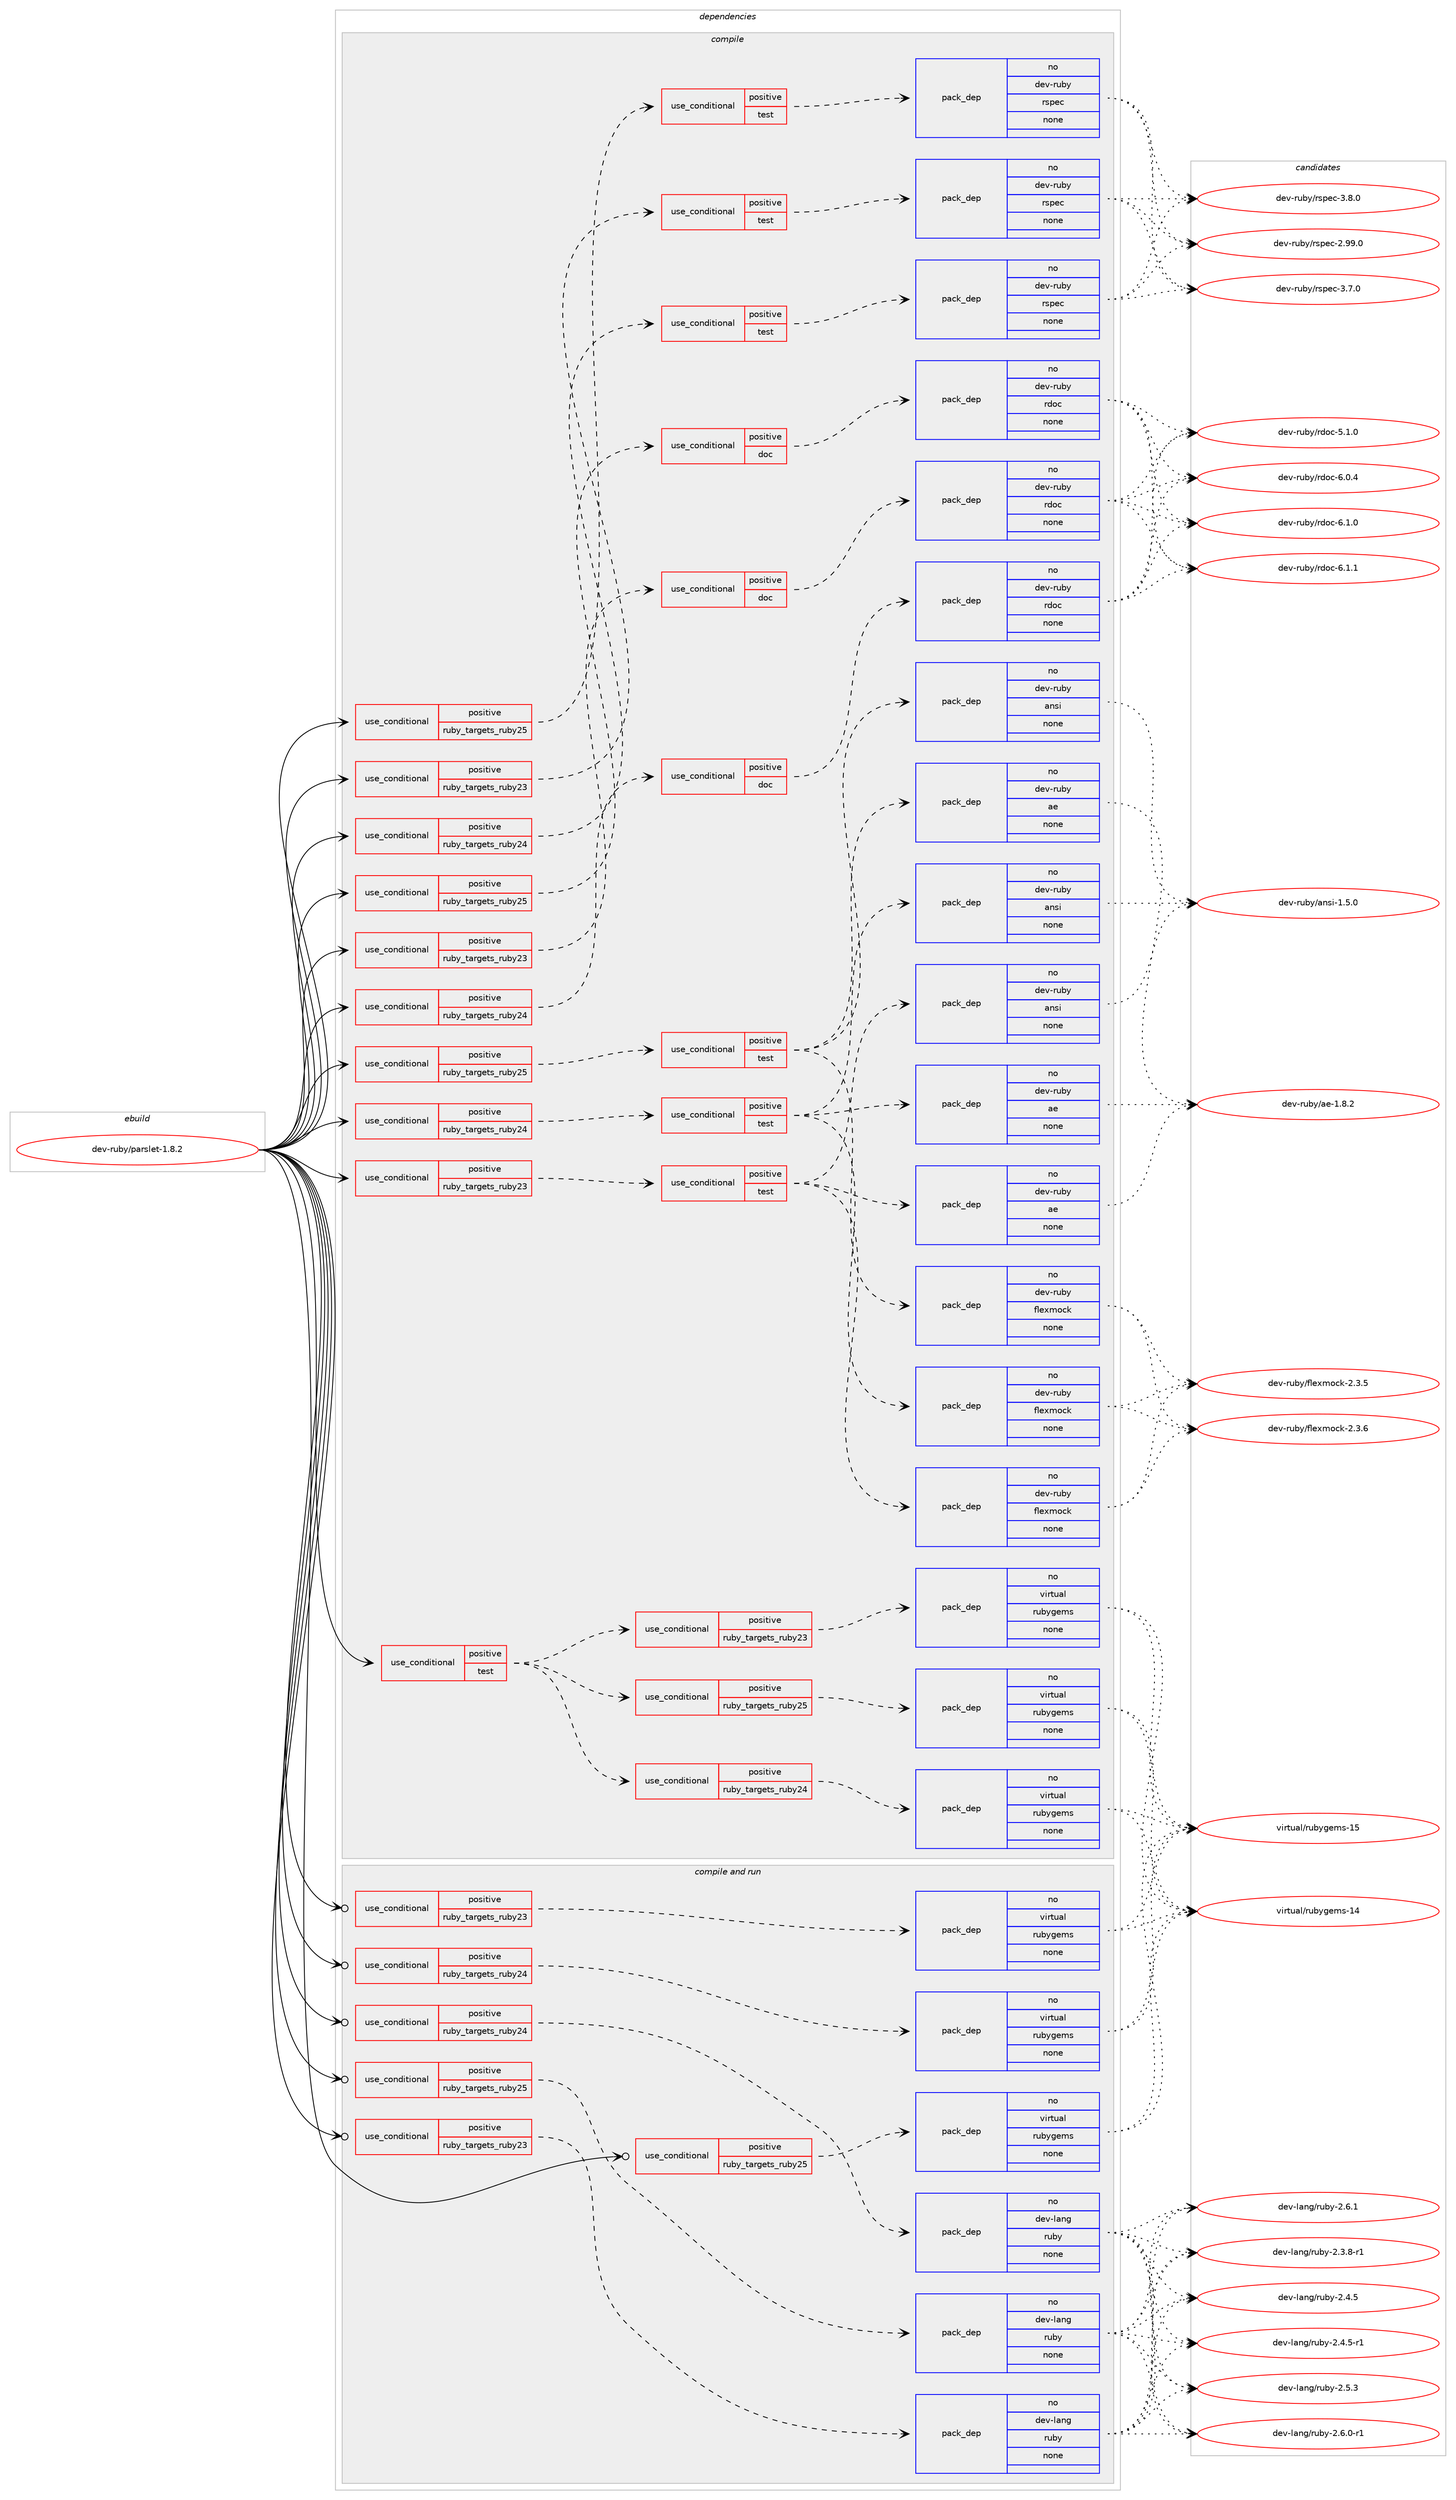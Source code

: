 digraph prolog {

# *************
# Graph options
# *************

newrank=true;
concentrate=true;
compound=true;
graph [rankdir=LR,fontname=Helvetica,fontsize=10,ranksep=1.5];#, ranksep=2.5, nodesep=0.2];
edge  [arrowhead=vee];
node  [fontname=Helvetica,fontsize=10];

# **********
# The ebuild
# **********

subgraph cluster_leftcol {
color=gray;
rank=same;
label=<<i>ebuild</i>>;
id [label="dev-ruby/parslet-1.8.2", color=red, width=4, href="../dev-ruby/parslet-1.8.2.svg"];
}

# ****************
# The dependencies
# ****************

subgraph cluster_midcol {
color=gray;
label=<<i>dependencies</i>>;
subgraph cluster_compile {
fillcolor="#eeeeee";
style=filled;
label=<<i>compile</i>>;
subgraph cond408789 {
dependency1510377 [label=<<TABLE BORDER="0" CELLBORDER="1" CELLSPACING="0" CELLPADDING="4"><TR><TD ROWSPAN="3" CELLPADDING="10">use_conditional</TD></TR><TR><TD>positive</TD></TR><TR><TD>ruby_targets_ruby23</TD></TR></TABLE>>, shape=none, color=red];
subgraph cond408790 {
dependency1510378 [label=<<TABLE BORDER="0" CELLBORDER="1" CELLSPACING="0" CELLPADDING="4"><TR><TD ROWSPAN="3" CELLPADDING="10">use_conditional</TD></TR><TR><TD>positive</TD></TR><TR><TD>doc</TD></TR></TABLE>>, shape=none, color=red];
subgraph pack1078082 {
dependency1510379 [label=<<TABLE BORDER="0" CELLBORDER="1" CELLSPACING="0" CELLPADDING="4" WIDTH="220"><TR><TD ROWSPAN="6" CELLPADDING="30">pack_dep</TD></TR><TR><TD WIDTH="110">no</TD></TR><TR><TD>dev-ruby</TD></TR><TR><TD>rdoc</TD></TR><TR><TD>none</TD></TR><TR><TD></TD></TR></TABLE>>, shape=none, color=blue];
}
dependency1510378:e -> dependency1510379:w [weight=20,style="dashed",arrowhead="vee"];
}
dependency1510377:e -> dependency1510378:w [weight=20,style="dashed",arrowhead="vee"];
}
id:e -> dependency1510377:w [weight=20,style="solid",arrowhead="vee"];
subgraph cond408791 {
dependency1510380 [label=<<TABLE BORDER="0" CELLBORDER="1" CELLSPACING="0" CELLPADDING="4"><TR><TD ROWSPAN="3" CELLPADDING="10">use_conditional</TD></TR><TR><TD>positive</TD></TR><TR><TD>ruby_targets_ruby23</TD></TR></TABLE>>, shape=none, color=red];
subgraph cond408792 {
dependency1510381 [label=<<TABLE BORDER="0" CELLBORDER="1" CELLSPACING="0" CELLPADDING="4"><TR><TD ROWSPAN="3" CELLPADDING="10">use_conditional</TD></TR><TR><TD>positive</TD></TR><TR><TD>test</TD></TR></TABLE>>, shape=none, color=red];
subgraph pack1078083 {
dependency1510382 [label=<<TABLE BORDER="0" CELLBORDER="1" CELLSPACING="0" CELLPADDING="4" WIDTH="220"><TR><TD ROWSPAN="6" CELLPADDING="30">pack_dep</TD></TR><TR><TD WIDTH="110">no</TD></TR><TR><TD>dev-ruby</TD></TR><TR><TD>ae</TD></TR><TR><TD>none</TD></TR><TR><TD></TD></TR></TABLE>>, shape=none, color=blue];
}
dependency1510381:e -> dependency1510382:w [weight=20,style="dashed",arrowhead="vee"];
subgraph pack1078084 {
dependency1510383 [label=<<TABLE BORDER="0" CELLBORDER="1" CELLSPACING="0" CELLPADDING="4" WIDTH="220"><TR><TD ROWSPAN="6" CELLPADDING="30">pack_dep</TD></TR><TR><TD WIDTH="110">no</TD></TR><TR><TD>dev-ruby</TD></TR><TR><TD>ansi</TD></TR><TR><TD>none</TD></TR><TR><TD></TD></TR></TABLE>>, shape=none, color=blue];
}
dependency1510381:e -> dependency1510383:w [weight=20,style="dashed",arrowhead="vee"];
subgraph pack1078085 {
dependency1510384 [label=<<TABLE BORDER="0" CELLBORDER="1" CELLSPACING="0" CELLPADDING="4" WIDTH="220"><TR><TD ROWSPAN="6" CELLPADDING="30">pack_dep</TD></TR><TR><TD WIDTH="110">no</TD></TR><TR><TD>dev-ruby</TD></TR><TR><TD>flexmock</TD></TR><TR><TD>none</TD></TR><TR><TD></TD></TR></TABLE>>, shape=none, color=blue];
}
dependency1510381:e -> dependency1510384:w [weight=20,style="dashed",arrowhead="vee"];
}
dependency1510380:e -> dependency1510381:w [weight=20,style="dashed",arrowhead="vee"];
}
id:e -> dependency1510380:w [weight=20,style="solid",arrowhead="vee"];
subgraph cond408793 {
dependency1510385 [label=<<TABLE BORDER="0" CELLBORDER="1" CELLSPACING="0" CELLPADDING="4"><TR><TD ROWSPAN="3" CELLPADDING="10">use_conditional</TD></TR><TR><TD>positive</TD></TR><TR><TD>ruby_targets_ruby23</TD></TR></TABLE>>, shape=none, color=red];
subgraph cond408794 {
dependency1510386 [label=<<TABLE BORDER="0" CELLBORDER="1" CELLSPACING="0" CELLPADDING="4"><TR><TD ROWSPAN="3" CELLPADDING="10">use_conditional</TD></TR><TR><TD>positive</TD></TR><TR><TD>test</TD></TR></TABLE>>, shape=none, color=red];
subgraph pack1078086 {
dependency1510387 [label=<<TABLE BORDER="0" CELLBORDER="1" CELLSPACING="0" CELLPADDING="4" WIDTH="220"><TR><TD ROWSPAN="6" CELLPADDING="30">pack_dep</TD></TR><TR><TD WIDTH="110">no</TD></TR><TR><TD>dev-ruby</TD></TR><TR><TD>rspec</TD></TR><TR><TD>none</TD></TR><TR><TD></TD></TR></TABLE>>, shape=none, color=blue];
}
dependency1510386:e -> dependency1510387:w [weight=20,style="dashed",arrowhead="vee"];
}
dependency1510385:e -> dependency1510386:w [weight=20,style="dashed",arrowhead="vee"];
}
id:e -> dependency1510385:w [weight=20,style="solid",arrowhead="vee"];
subgraph cond408795 {
dependency1510388 [label=<<TABLE BORDER="0" CELLBORDER="1" CELLSPACING="0" CELLPADDING="4"><TR><TD ROWSPAN="3" CELLPADDING="10">use_conditional</TD></TR><TR><TD>positive</TD></TR><TR><TD>ruby_targets_ruby24</TD></TR></TABLE>>, shape=none, color=red];
subgraph cond408796 {
dependency1510389 [label=<<TABLE BORDER="0" CELLBORDER="1" CELLSPACING="0" CELLPADDING="4"><TR><TD ROWSPAN="3" CELLPADDING="10">use_conditional</TD></TR><TR><TD>positive</TD></TR><TR><TD>doc</TD></TR></TABLE>>, shape=none, color=red];
subgraph pack1078087 {
dependency1510390 [label=<<TABLE BORDER="0" CELLBORDER="1" CELLSPACING="0" CELLPADDING="4" WIDTH="220"><TR><TD ROWSPAN="6" CELLPADDING="30">pack_dep</TD></TR><TR><TD WIDTH="110">no</TD></TR><TR><TD>dev-ruby</TD></TR><TR><TD>rdoc</TD></TR><TR><TD>none</TD></TR><TR><TD></TD></TR></TABLE>>, shape=none, color=blue];
}
dependency1510389:e -> dependency1510390:w [weight=20,style="dashed",arrowhead="vee"];
}
dependency1510388:e -> dependency1510389:w [weight=20,style="dashed",arrowhead="vee"];
}
id:e -> dependency1510388:w [weight=20,style="solid",arrowhead="vee"];
subgraph cond408797 {
dependency1510391 [label=<<TABLE BORDER="0" CELLBORDER="1" CELLSPACING="0" CELLPADDING="4"><TR><TD ROWSPAN="3" CELLPADDING="10">use_conditional</TD></TR><TR><TD>positive</TD></TR><TR><TD>ruby_targets_ruby24</TD></TR></TABLE>>, shape=none, color=red];
subgraph cond408798 {
dependency1510392 [label=<<TABLE BORDER="0" CELLBORDER="1" CELLSPACING="0" CELLPADDING="4"><TR><TD ROWSPAN="3" CELLPADDING="10">use_conditional</TD></TR><TR><TD>positive</TD></TR><TR><TD>test</TD></TR></TABLE>>, shape=none, color=red];
subgraph pack1078088 {
dependency1510393 [label=<<TABLE BORDER="0" CELLBORDER="1" CELLSPACING="0" CELLPADDING="4" WIDTH="220"><TR><TD ROWSPAN="6" CELLPADDING="30">pack_dep</TD></TR><TR><TD WIDTH="110">no</TD></TR><TR><TD>dev-ruby</TD></TR><TR><TD>ae</TD></TR><TR><TD>none</TD></TR><TR><TD></TD></TR></TABLE>>, shape=none, color=blue];
}
dependency1510392:e -> dependency1510393:w [weight=20,style="dashed",arrowhead="vee"];
subgraph pack1078089 {
dependency1510394 [label=<<TABLE BORDER="0" CELLBORDER="1" CELLSPACING="0" CELLPADDING="4" WIDTH="220"><TR><TD ROWSPAN="6" CELLPADDING="30">pack_dep</TD></TR><TR><TD WIDTH="110">no</TD></TR><TR><TD>dev-ruby</TD></TR><TR><TD>ansi</TD></TR><TR><TD>none</TD></TR><TR><TD></TD></TR></TABLE>>, shape=none, color=blue];
}
dependency1510392:e -> dependency1510394:w [weight=20,style="dashed",arrowhead="vee"];
subgraph pack1078090 {
dependency1510395 [label=<<TABLE BORDER="0" CELLBORDER="1" CELLSPACING="0" CELLPADDING="4" WIDTH="220"><TR><TD ROWSPAN="6" CELLPADDING="30">pack_dep</TD></TR><TR><TD WIDTH="110">no</TD></TR><TR><TD>dev-ruby</TD></TR><TR><TD>flexmock</TD></TR><TR><TD>none</TD></TR><TR><TD></TD></TR></TABLE>>, shape=none, color=blue];
}
dependency1510392:e -> dependency1510395:w [weight=20,style="dashed",arrowhead="vee"];
}
dependency1510391:e -> dependency1510392:w [weight=20,style="dashed",arrowhead="vee"];
}
id:e -> dependency1510391:w [weight=20,style="solid",arrowhead="vee"];
subgraph cond408799 {
dependency1510396 [label=<<TABLE BORDER="0" CELLBORDER="1" CELLSPACING="0" CELLPADDING="4"><TR><TD ROWSPAN="3" CELLPADDING="10">use_conditional</TD></TR><TR><TD>positive</TD></TR><TR><TD>ruby_targets_ruby24</TD></TR></TABLE>>, shape=none, color=red];
subgraph cond408800 {
dependency1510397 [label=<<TABLE BORDER="0" CELLBORDER="1" CELLSPACING="0" CELLPADDING="4"><TR><TD ROWSPAN="3" CELLPADDING="10">use_conditional</TD></TR><TR><TD>positive</TD></TR><TR><TD>test</TD></TR></TABLE>>, shape=none, color=red];
subgraph pack1078091 {
dependency1510398 [label=<<TABLE BORDER="0" CELLBORDER="1" CELLSPACING="0" CELLPADDING="4" WIDTH="220"><TR><TD ROWSPAN="6" CELLPADDING="30">pack_dep</TD></TR><TR><TD WIDTH="110">no</TD></TR><TR><TD>dev-ruby</TD></TR><TR><TD>rspec</TD></TR><TR><TD>none</TD></TR><TR><TD></TD></TR></TABLE>>, shape=none, color=blue];
}
dependency1510397:e -> dependency1510398:w [weight=20,style="dashed",arrowhead="vee"];
}
dependency1510396:e -> dependency1510397:w [weight=20,style="dashed",arrowhead="vee"];
}
id:e -> dependency1510396:w [weight=20,style="solid",arrowhead="vee"];
subgraph cond408801 {
dependency1510399 [label=<<TABLE BORDER="0" CELLBORDER="1" CELLSPACING="0" CELLPADDING="4"><TR><TD ROWSPAN="3" CELLPADDING="10">use_conditional</TD></TR><TR><TD>positive</TD></TR><TR><TD>ruby_targets_ruby25</TD></TR></TABLE>>, shape=none, color=red];
subgraph cond408802 {
dependency1510400 [label=<<TABLE BORDER="0" CELLBORDER="1" CELLSPACING="0" CELLPADDING="4"><TR><TD ROWSPAN="3" CELLPADDING="10">use_conditional</TD></TR><TR><TD>positive</TD></TR><TR><TD>doc</TD></TR></TABLE>>, shape=none, color=red];
subgraph pack1078092 {
dependency1510401 [label=<<TABLE BORDER="0" CELLBORDER="1" CELLSPACING="0" CELLPADDING="4" WIDTH="220"><TR><TD ROWSPAN="6" CELLPADDING="30">pack_dep</TD></TR><TR><TD WIDTH="110">no</TD></TR><TR><TD>dev-ruby</TD></TR><TR><TD>rdoc</TD></TR><TR><TD>none</TD></TR><TR><TD></TD></TR></TABLE>>, shape=none, color=blue];
}
dependency1510400:e -> dependency1510401:w [weight=20,style="dashed",arrowhead="vee"];
}
dependency1510399:e -> dependency1510400:w [weight=20,style="dashed",arrowhead="vee"];
}
id:e -> dependency1510399:w [weight=20,style="solid",arrowhead="vee"];
subgraph cond408803 {
dependency1510402 [label=<<TABLE BORDER="0" CELLBORDER="1" CELLSPACING="0" CELLPADDING="4"><TR><TD ROWSPAN="3" CELLPADDING="10">use_conditional</TD></TR><TR><TD>positive</TD></TR><TR><TD>ruby_targets_ruby25</TD></TR></TABLE>>, shape=none, color=red];
subgraph cond408804 {
dependency1510403 [label=<<TABLE BORDER="0" CELLBORDER="1" CELLSPACING="0" CELLPADDING="4"><TR><TD ROWSPAN="3" CELLPADDING="10">use_conditional</TD></TR><TR><TD>positive</TD></TR><TR><TD>test</TD></TR></TABLE>>, shape=none, color=red];
subgraph pack1078093 {
dependency1510404 [label=<<TABLE BORDER="0" CELLBORDER="1" CELLSPACING="0" CELLPADDING="4" WIDTH="220"><TR><TD ROWSPAN="6" CELLPADDING="30">pack_dep</TD></TR><TR><TD WIDTH="110">no</TD></TR><TR><TD>dev-ruby</TD></TR><TR><TD>ae</TD></TR><TR><TD>none</TD></TR><TR><TD></TD></TR></TABLE>>, shape=none, color=blue];
}
dependency1510403:e -> dependency1510404:w [weight=20,style="dashed",arrowhead="vee"];
subgraph pack1078094 {
dependency1510405 [label=<<TABLE BORDER="0" CELLBORDER="1" CELLSPACING="0" CELLPADDING="4" WIDTH="220"><TR><TD ROWSPAN="6" CELLPADDING="30">pack_dep</TD></TR><TR><TD WIDTH="110">no</TD></TR><TR><TD>dev-ruby</TD></TR><TR><TD>ansi</TD></TR><TR><TD>none</TD></TR><TR><TD></TD></TR></TABLE>>, shape=none, color=blue];
}
dependency1510403:e -> dependency1510405:w [weight=20,style="dashed",arrowhead="vee"];
subgraph pack1078095 {
dependency1510406 [label=<<TABLE BORDER="0" CELLBORDER="1" CELLSPACING="0" CELLPADDING="4" WIDTH="220"><TR><TD ROWSPAN="6" CELLPADDING="30">pack_dep</TD></TR><TR><TD WIDTH="110">no</TD></TR><TR><TD>dev-ruby</TD></TR><TR><TD>flexmock</TD></TR><TR><TD>none</TD></TR><TR><TD></TD></TR></TABLE>>, shape=none, color=blue];
}
dependency1510403:e -> dependency1510406:w [weight=20,style="dashed",arrowhead="vee"];
}
dependency1510402:e -> dependency1510403:w [weight=20,style="dashed",arrowhead="vee"];
}
id:e -> dependency1510402:w [weight=20,style="solid",arrowhead="vee"];
subgraph cond408805 {
dependency1510407 [label=<<TABLE BORDER="0" CELLBORDER="1" CELLSPACING="0" CELLPADDING="4"><TR><TD ROWSPAN="3" CELLPADDING="10">use_conditional</TD></TR><TR><TD>positive</TD></TR><TR><TD>ruby_targets_ruby25</TD></TR></TABLE>>, shape=none, color=red];
subgraph cond408806 {
dependency1510408 [label=<<TABLE BORDER="0" CELLBORDER="1" CELLSPACING="0" CELLPADDING="4"><TR><TD ROWSPAN="3" CELLPADDING="10">use_conditional</TD></TR><TR><TD>positive</TD></TR><TR><TD>test</TD></TR></TABLE>>, shape=none, color=red];
subgraph pack1078096 {
dependency1510409 [label=<<TABLE BORDER="0" CELLBORDER="1" CELLSPACING="0" CELLPADDING="4" WIDTH="220"><TR><TD ROWSPAN="6" CELLPADDING="30">pack_dep</TD></TR><TR><TD WIDTH="110">no</TD></TR><TR><TD>dev-ruby</TD></TR><TR><TD>rspec</TD></TR><TR><TD>none</TD></TR><TR><TD></TD></TR></TABLE>>, shape=none, color=blue];
}
dependency1510408:e -> dependency1510409:w [weight=20,style="dashed",arrowhead="vee"];
}
dependency1510407:e -> dependency1510408:w [weight=20,style="dashed",arrowhead="vee"];
}
id:e -> dependency1510407:w [weight=20,style="solid",arrowhead="vee"];
subgraph cond408807 {
dependency1510410 [label=<<TABLE BORDER="0" CELLBORDER="1" CELLSPACING="0" CELLPADDING="4"><TR><TD ROWSPAN="3" CELLPADDING="10">use_conditional</TD></TR><TR><TD>positive</TD></TR><TR><TD>test</TD></TR></TABLE>>, shape=none, color=red];
subgraph cond408808 {
dependency1510411 [label=<<TABLE BORDER="0" CELLBORDER="1" CELLSPACING="0" CELLPADDING="4"><TR><TD ROWSPAN="3" CELLPADDING="10">use_conditional</TD></TR><TR><TD>positive</TD></TR><TR><TD>ruby_targets_ruby23</TD></TR></TABLE>>, shape=none, color=red];
subgraph pack1078097 {
dependency1510412 [label=<<TABLE BORDER="0" CELLBORDER="1" CELLSPACING="0" CELLPADDING="4" WIDTH="220"><TR><TD ROWSPAN="6" CELLPADDING="30">pack_dep</TD></TR><TR><TD WIDTH="110">no</TD></TR><TR><TD>virtual</TD></TR><TR><TD>rubygems</TD></TR><TR><TD>none</TD></TR><TR><TD></TD></TR></TABLE>>, shape=none, color=blue];
}
dependency1510411:e -> dependency1510412:w [weight=20,style="dashed",arrowhead="vee"];
}
dependency1510410:e -> dependency1510411:w [weight=20,style="dashed",arrowhead="vee"];
subgraph cond408809 {
dependency1510413 [label=<<TABLE BORDER="0" CELLBORDER="1" CELLSPACING="0" CELLPADDING="4"><TR><TD ROWSPAN="3" CELLPADDING="10">use_conditional</TD></TR><TR><TD>positive</TD></TR><TR><TD>ruby_targets_ruby24</TD></TR></TABLE>>, shape=none, color=red];
subgraph pack1078098 {
dependency1510414 [label=<<TABLE BORDER="0" CELLBORDER="1" CELLSPACING="0" CELLPADDING="4" WIDTH="220"><TR><TD ROWSPAN="6" CELLPADDING="30">pack_dep</TD></TR><TR><TD WIDTH="110">no</TD></TR><TR><TD>virtual</TD></TR><TR><TD>rubygems</TD></TR><TR><TD>none</TD></TR><TR><TD></TD></TR></TABLE>>, shape=none, color=blue];
}
dependency1510413:e -> dependency1510414:w [weight=20,style="dashed",arrowhead="vee"];
}
dependency1510410:e -> dependency1510413:w [weight=20,style="dashed",arrowhead="vee"];
subgraph cond408810 {
dependency1510415 [label=<<TABLE BORDER="0" CELLBORDER="1" CELLSPACING="0" CELLPADDING="4"><TR><TD ROWSPAN="3" CELLPADDING="10">use_conditional</TD></TR><TR><TD>positive</TD></TR><TR><TD>ruby_targets_ruby25</TD></TR></TABLE>>, shape=none, color=red];
subgraph pack1078099 {
dependency1510416 [label=<<TABLE BORDER="0" CELLBORDER="1" CELLSPACING="0" CELLPADDING="4" WIDTH="220"><TR><TD ROWSPAN="6" CELLPADDING="30">pack_dep</TD></TR><TR><TD WIDTH="110">no</TD></TR><TR><TD>virtual</TD></TR><TR><TD>rubygems</TD></TR><TR><TD>none</TD></TR><TR><TD></TD></TR></TABLE>>, shape=none, color=blue];
}
dependency1510415:e -> dependency1510416:w [weight=20,style="dashed",arrowhead="vee"];
}
dependency1510410:e -> dependency1510415:w [weight=20,style="dashed",arrowhead="vee"];
}
id:e -> dependency1510410:w [weight=20,style="solid",arrowhead="vee"];
}
subgraph cluster_compileandrun {
fillcolor="#eeeeee";
style=filled;
label=<<i>compile and run</i>>;
subgraph cond408811 {
dependency1510417 [label=<<TABLE BORDER="0" CELLBORDER="1" CELLSPACING="0" CELLPADDING="4"><TR><TD ROWSPAN="3" CELLPADDING="10">use_conditional</TD></TR><TR><TD>positive</TD></TR><TR><TD>ruby_targets_ruby23</TD></TR></TABLE>>, shape=none, color=red];
subgraph pack1078100 {
dependency1510418 [label=<<TABLE BORDER="0" CELLBORDER="1" CELLSPACING="0" CELLPADDING="4" WIDTH="220"><TR><TD ROWSPAN="6" CELLPADDING="30">pack_dep</TD></TR><TR><TD WIDTH="110">no</TD></TR><TR><TD>dev-lang</TD></TR><TR><TD>ruby</TD></TR><TR><TD>none</TD></TR><TR><TD></TD></TR></TABLE>>, shape=none, color=blue];
}
dependency1510417:e -> dependency1510418:w [weight=20,style="dashed",arrowhead="vee"];
}
id:e -> dependency1510417:w [weight=20,style="solid",arrowhead="odotvee"];
subgraph cond408812 {
dependency1510419 [label=<<TABLE BORDER="0" CELLBORDER="1" CELLSPACING="0" CELLPADDING="4"><TR><TD ROWSPAN="3" CELLPADDING="10">use_conditional</TD></TR><TR><TD>positive</TD></TR><TR><TD>ruby_targets_ruby23</TD></TR></TABLE>>, shape=none, color=red];
subgraph pack1078101 {
dependency1510420 [label=<<TABLE BORDER="0" CELLBORDER="1" CELLSPACING="0" CELLPADDING="4" WIDTH="220"><TR><TD ROWSPAN="6" CELLPADDING="30">pack_dep</TD></TR><TR><TD WIDTH="110">no</TD></TR><TR><TD>virtual</TD></TR><TR><TD>rubygems</TD></TR><TR><TD>none</TD></TR><TR><TD></TD></TR></TABLE>>, shape=none, color=blue];
}
dependency1510419:e -> dependency1510420:w [weight=20,style="dashed",arrowhead="vee"];
}
id:e -> dependency1510419:w [weight=20,style="solid",arrowhead="odotvee"];
subgraph cond408813 {
dependency1510421 [label=<<TABLE BORDER="0" CELLBORDER="1" CELLSPACING="0" CELLPADDING="4"><TR><TD ROWSPAN="3" CELLPADDING="10">use_conditional</TD></TR><TR><TD>positive</TD></TR><TR><TD>ruby_targets_ruby24</TD></TR></TABLE>>, shape=none, color=red];
subgraph pack1078102 {
dependency1510422 [label=<<TABLE BORDER="0" CELLBORDER="1" CELLSPACING="0" CELLPADDING="4" WIDTH="220"><TR><TD ROWSPAN="6" CELLPADDING="30">pack_dep</TD></TR><TR><TD WIDTH="110">no</TD></TR><TR><TD>dev-lang</TD></TR><TR><TD>ruby</TD></TR><TR><TD>none</TD></TR><TR><TD></TD></TR></TABLE>>, shape=none, color=blue];
}
dependency1510421:e -> dependency1510422:w [weight=20,style="dashed",arrowhead="vee"];
}
id:e -> dependency1510421:w [weight=20,style="solid",arrowhead="odotvee"];
subgraph cond408814 {
dependency1510423 [label=<<TABLE BORDER="0" CELLBORDER="1" CELLSPACING="0" CELLPADDING="4"><TR><TD ROWSPAN="3" CELLPADDING="10">use_conditional</TD></TR><TR><TD>positive</TD></TR><TR><TD>ruby_targets_ruby24</TD></TR></TABLE>>, shape=none, color=red];
subgraph pack1078103 {
dependency1510424 [label=<<TABLE BORDER="0" CELLBORDER="1" CELLSPACING="0" CELLPADDING="4" WIDTH="220"><TR><TD ROWSPAN="6" CELLPADDING="30">pack_dep</TD></TR><TR><TD WIDTH="110">no</TD></TR><TR><TD>virtual</TD></TR><TR><TD>rubygems</TD></TR><TR><TD>none</TD></TR><TR><TD></TD></TR></TABLE>>, shape=none, color=blue];
}
dependency1510423:e -> dependency1510424:w [weight=20,style="dashed",arrowhead="vee"];
}
id:e -> dependency1510423:w [weight=20,style="solid",arrowhead="odotvee"];
subgraph cond408815 {
dependency1510425 [label=<<TABLE BORDER="0" CELLBORDER="1" CELLSPACING="0" CELLPADDING="4"><TR><TD ROWSPAN="3" CELLPADDING="10">use_conditional</TD></TR><TR><TD>positive</TD></TR><TR><TD>ruby_targets_ruby25</TD></TR></TABLE>>, shape=none, color=red];
subgraph pack1078104 {
dependency1510426 [label=<<TABLE BORDER="0" CELLBORDER="1" CELLSPACING="0" CELLPADDING="4" WIDTH="220"><TR><TD ROWSPAN="6" CELLPADDING="30">pack_dep</TD></TR><TR><TD WIDTH="110">no</TD></TR><TR><TD>dev-lang</TD></TR><TR><TD>ruby</TD></TR><TR><TD>none</TD></TR><TR><TD></TD></TR></TABLE>>, shape=none, color=blue];
}
dependency1510425:e -> dependency1510426:w [weight=20,style="dashed",arrowhead="vee"];
}
id:e -> dependency1510425:w [weight=20,style="solid",arrowhead="odotvee"];
subgraph cond408816 {
dependency1510427 [label=<<TABLE BORDER="0" CELLBORDER="1" CELLSPACING="0" CELLPADDING="4"><TR><TD ROWSPAN="3" CELLPADDING="10">use_conditional</TD></TR><TR><TD>positive</TD></TR><TR><TD>ruby_targets_ruby25</TD></TR></TABLE>>, shape=none, color=red];
subgraph pack1078105 {
dependency1510428 [label=<<TABLE BORDER="0" CELLBORDER="1" CELLSPACING="0" CELLPADDING="4" WIDTH="220"><TR><TD ROWSPAN="6" CELLPADDING="30">pack_dep</TD></TR><TR><TD WIDTH="110">no</TD></TR><TR><TD>virtual</TD></TR><TR><TD>rubygems</TD></TR><TR><TD>none</TD></TR><TR><TD></TD></TR></TABLE>>, shape=none, color=blue];
}
dependency1510427:e -> dependency1510428:w [weight=20,style="dashed",arrowhead="vee"];
}
id:e -> dependency1510427:w [weight=20,style="solid",arrowhead="odotvee"];
}
subgraph cluster_run {
fillcolor="#eeeeee";
style=filled;
label=<<i>run</i>>;
}
}

# **************
# The candidates
# **************

subgraph cluster_choices {
rank=same;
color=gray;
label=<<i>candidates</i>>;

subgraph choice1078082 {
color=black;
nodesep=1;
choice10010111845114117981214711410011199455346494648 [label="dev-ruby/rdoc-5.1.0", color=red, width=4,href="../dev-ruby/rdoc-5.1.0.svg"];
choice10010111845114117981214711410011199455446484652 [label="dev-ruby/rdoc-6.0.4", color=red, width=4,href="../dev-ruby/rdoc-6.0.4.svg"];
choice10010111845114117981214711410011199455446494648 [label="dev-ruby/rdoc-6.1.0", color=red, width=4,href="../dev-ruby/rdoc-6.1.0.svg"];
choice10010111845114117981214711410011199455446494649 [label="dev-ruby/rdoc-6.1.1", color=red, width=4,href="../dev-ruby/rdoc-6.1.1.svg"];
dependency1510379:e -> choice10010111845114117981214711410011199455346494648:w [style=dotted,weight="100"];
dependency1510379:e -> choice10010111845114117981214711410011199455446484652:w [style=dotted,weight="100"];
dependency1510379:e -> choice10010111845114117981214711410011199455446494648:w [style=dotted,weight="100"];
dependency1510379:e -> choice10010111845114117981214711410011199455446494649:w [style=dotted,weight="100"];
}
subgraph choice1078083 {
color=black;
nodesep=1;
choice10010111845114117981214797101454946564650 [label="dev-ruby/ae-1.8.2", color=red, width=4,href="../dev-ruby/ae-1.8.2.svg"];
dependency1510382:e -> choice10010111845114117981214797101454946564650:w [style=dotted,weight="100"];
}
subgraph choice1078084 {
color=black;
nodesep=1;
choice10010111845114117981214797110115105454946534648 [label="dev-ruby/ansi-1.5.0", color=red, width=4,href="../dev-ruby/ansi-1.5.0.svg"];
dependency1510383:e -> choice10010111845114117981214797110115105454946534648:w [style=dotted,weight="100"];
}
subgraph choice1078085 {
color=black;
nodesep=1;
choice10010111845114117981214710210810112010911199107455046514653 [label="dev-ruby/flexmock-2.3.5", color=red, width=4,href="../dev-ruby/flexmock-2.3.5.svg"];
choice10010111845114117981214710210810112010911199107455046514654 [label="dev-ruby/flexmock-2.3.6", color=red, width=4,href="../dev-ruby/flexmock-2.3.6.svg"];
dependency1510384:e -> choice10010111845114117981214710210810112010911199107455046514653:w [style=dotted,weight="100"];
dependency1510384:e -> choice10010111845114117981214710210810112010911199107455046514654:w [style=dotted,weight="100"];
}
subgraph choice1078086 {
color=black;
nodesep=1;
choice1001011184511411798121471141151121019945504657574648 [label="dev-ruby/rspec-2.99.0", color=red, width=4,href="../dev-ruby/rspec-2.99.0.svg"];
choice10010111845114117981214711411511210199455146554648 [label="dev-ruby/rspec-3.7.0", color=red, width=4,href="../dev-ruby/rspec-3.7.0.svg"];
choice10010111845114117981214711411511210199455146564648 [label="dev-ruby/rspec-3.8.0", color=red, width=4,href="../dev-ruby/rspec-3.8.0.svg"];
dependency1510387:e -> choice1001011184511411798121471141151121019945504657574648:w [style=dotted,weight="100"];
dependency1510387:e -> choice10010111845114117981214711411511210199455146554648:w [style=dotted,weight="100"];
dependency1510387:e -> choice10010111845114117981214711411511210199455146564648:w [style=dotted,weight="100"];
}
subgraph choice1078087 {
color=black;
nodesep=1;
choice10010111845114117981214711410011199455346494648 [label="dev-ruby/rdoc-5.1.0", color=red, width=4,href="../dev-ruby/rdoc-5.1.0.svg"];
choice10010111845114117981214711410011199455446484652 [label="dev-ruby/rdoc-6.0.4", color=red, width=4,href="../dev-ruby/rdoc-6.0.4.svg"];
choice10010111845114117981214711410011199455446494648 [label="dev-ruby/rdoc-6.1.0", color=red, width=4,href="../dev-ruby/rdoc-6.1.0.svg"];
choice10010111845114117981214711410011199455446494649 [label="dev-ruby/rdoc-6.1.1", color=red, width=4,href="../dev-ruby/rdoc-6.1.1.svg"];
dependency1510390:e -> choice10010111845114117981214711410011199455346494648:w [style=dotted,weight="100"];
dependency1510390:e -> choice10010111845114117981214711410011199455446484652:w [style=dotted,weight="100"];
dependency1510390:e -> choice10010111845114117981214711410011199455446494648:w [style=dotted,weight="100"];
dependency1510390:e -> choice10010111845114117981214711410011199455446494649:w [style=dotted,weight="100"];
}
subgraph choice1078088 {
color=black;
nodesep=1;
choice10010111845114117981214797101454946564650 [label="dev-ruby/ae-1.8.2", color=red, width=4,href="../dev-ruby/ae-1.8.2.svg"];
dependency1510393:e -> choice10010111845114117981214797101454946564650:w [style=dotted,weight="100"];
}
subgraph choice1078089 {
color=black;
nodesep=1;
choice10010111845114117981214797110115105454946534648 [label="dev-ruby/ansi-1.5.0", color=red, width=4,href="../dev-ruby/ansi-1.5.0.svg"];
dependency1510394:e -> choice10010111845114117981214797110115105454946534648:w [style=dotted,weight="100"];
}
subgraph choice1078090 {
color=black;
nodesep=1;
choice10010111845114117981214710210810112010911199107455046514653 [label="dev-ruby/flexmock-2.3.5", color=red, width=4,href="../dev-ruby/flexmock-2.3.5.svg"];
choice10010111845114117981214710210810112010911199107455046514654 [label="dev-ruby/flexmock-2.3.6", color=red, width=4,href="../dev-ruby/flexmock-2.3.6.svg"];
dependency1510395:e -> choice10010111845114117981214710210810112010911199107455046514653:w [style=dotted,weight="100"];
dependency1510395:e -> choice10010111845114117981214710210810112010911199107455046514654:w [style=dotted,weight="100"];
}
subgraph choice1078091 {
color=black;
nodesep=1;
choice1001011184511411798121471141151121019945504657574648 [label="dev-ruby/rspec-2.99.0", color=red, width=4,href="../dev-ruby/rspec-2.99.0.svg"];
choice10010111845114117981214711411511210199455146554648 [label="dev-ruby/rspec-3.7.0", color=red, width=4,href="../dev-ruby/rspec-3.7.0.svg"];
choice10010111845114117981214711411511210199455146564648 [label="dev-ruby/rspec-3.8.0", color=red, width=4,href="../dev-ruby/rspec-3.8.0.svg"];
dependency1510398:e -> choice1001011184511411798121471141151121019945504657574648:w [style=dotted,weight="100"];
dependency1510398:e -> choice10010111845114117981214711411511210199455146554648:w [style=dotted,weight="100"];
dependency1510398:e -> choice10010111845114117981214711411511210199455146564648:w [style=dotted,weight="100"];
}
subgraph choice1078092 {
color=black;
nodesep=1;
choice10010111845114117981214711410011199455346494648 [label="dev-ruby/rdoc-5.1.0", color=red, width=4,href="../dev-ruby/rdoc-5.1.0.svg"];
choice10010111845114117981214711410011199455446484652 [label="dev-ruby/rdoc-6.0.4", color=red, width=4,href="../dev-ruby/rdoc-6.0.4.svg"];
choice10010111845114117981214711410011199455446494648 [label="dev-ruby/rdoc-6.1.0", color=red, width=4,href="../dev-ruby/rdoc-6.1.0.svg"];
choice10010111845114117981214711410011199455446494649 [label="dev-ruby/rdoc-6.1.1", color=red, width=4,href="../dev-ruby/rdoc-6.1.1.svg"];
dependency1510401:e -> choice10010111845114117981214711410011199455346494648:w [style=dotted,weight="100"];
dependency1510401:e -> choice10010111845114117981214711410011199455446484652:w [style=dotted,weight="100"];
dependency1510401:e -> choice10010111845114117981214711410011199455446494648:w [style=dotted,weight="100"];
dependency1510401:e -> choice10010111845114117981214711410011199455446494649:w [style=dotted,weight="100"];
}
subgraph choice1078093 {
color=black;
nodesep=1;
choice10010111845114117981214797101454946564650 [label="dev-ruby/ae-1.8.2", color=red, width=4,href="../dev-ruby/ae-1.8.2.svg"];
dependency1510404:e -> choice10010111845114117981214797101454946564650:w [style=dotted,weight="100"];
}
subgraph choice1078094 {
color=black;
nodesep=1;
choice10010111845114117981214797110115105454946534648 [label="dev-ruby/ansi-1.5.0", color=red, width=4,href="../dev-ruby/ansi-1.5.0.svg"];
dependency1510405:e -> choice10010111845114117981214797110115105454946534648:w [style=dotted,weight="100"];
}
subgraph choice1078095 {
color=black;
nodesep=1;
choice10010111845114117981214710210810112010911199107455046514653 [label="dev-ruby/flexmock-2.3.5", color=red, width=4,href="../dev-ruby/flexmock-2.3.5.svg"];
choice10010111845114117981214710210810112010911199107455046514654 [label="dev-ruby/flexmock-2.3.6", color=red, width=4,href="../dev-ruby/flexmock-2.3.6.svg"];
dependency1510406:e -> choice10010111845114117981214710210810112010911199107455046514653:w [style=dotted,weight="100"];
dependency1510406:e -> choice10010111845114117981214710210810112010911199107455046514654:w [style=dotted,weight="100"];
}
subgraph choice1078096 {
color=black;
nodesep=1;
choice1001011184511411798121471141151121019945504657574648 [label="dev-ruby/rspec-2.99.0", color=red, width=4,href="../dev-ruby/rspec-2.99.0.svg"];
choice10010111845114117981214711411511210199455146554648 [label="dev-ruby/rspec-3.7.0", color=red, width=4,href="../dev-ruby/rspec-3.7.0.svg"];
choice10010111845114117981214711411511210199455146564648 [label="dev-ruby/rspec-3.8.0", color=red, width=4,href="../dev-ruby/rspec-3.8.0.svg"];
dependency1510409:e -> choice1001011184511411798121471141151121019945504657574648:w [style=dotted,weight="100"];
dependency1510409:e -> choice10010111845114117981214711411511210199455146554648:w [style=dotted,weight="100"];
dependency1510409:e -> choice10010111845114117981214711411511210199455146564648:w [style=dotted,weight="100"];
}
subgraph choice1078097 {
color=black;
nodesep=1;
choice118105114116117971084711411798121103101109115454952 [label="virtual/rubygems-14", color=red, width=4,href="../virtual/rubygems-14.svg"];
choice118105114116117971084711411798121103101109115454953 [label="virtual/rubygems-15", color=red, width=4,href="../virtual/rubygems-15.svg"];
dependency1510412:e -> choice118105114116117971084711411798121103101109115454952:w [style=dotted,weight="100"];
dependency1510412:e -> choice118105114116117971084711411798121103101109115454953:w [style=dotted,weight="100"];
}
subgraph choice1078098 {
color=black;
nodesep=1;
choice118105114116117971084711411798121103101109115454952 [label="virtual/rubygems-14", color=red, width=4,href="../virtual/rubygems-14.svg"];
choice118105114116117971084711411798121103101109115454953 [label="virtual/rubygems-15", color=red, width=4,href="../virtual/rubygems-15.svg"];
dependency1510414:e -> choice118105114116117971084711411798121103101109115454952:w [style=dotted,weight="100"];
dependency1510414:e -> choice118105114116117971084711411798121103101109115454953:w [style=dotted,weight="100"];
}
subgraph choice1078099 {
color=black;
nodesep=1;
choice118105114116117971084711411798121103101109115454952 [label="virtual/rubygems-14", color=red, width=4,href="../virtual/rubygems-14.svg"];
choice118105114116117971084711411798121103101109115454953 [label="virtual/rubygems-15", color=red, width=4,href="../virtual/rubygems-15.svg"];
dependency1510416:e -> choice118105114116117971084711411798121103101109115454952:w [style=dotted,weight="100"];
dependency1510416:e -> choice118105114116117971084711411798121103101109115454953:w [style=dotted,weight="100"];
}
subgraph choice1078100 {
color=black;
nodesep=1;
choice100101118451089711010347114117981214550465146564511449 [label="dev-lang/ruby-2.3.8-r1", color=red, width=4,href="../dev-lang/ruby-2.3.8-r1.svg"];
choice10010111845108971101034711411798121455046524653 [label="dev-lang/ruby-2.4.5", color=red, width=4,href="../dev-lang/ruby-2.4.5.svg"];
choice100101118451089711010347114117981214550465246534511449 [label="dev-lang/ruby-2.4.5-r1", color=red, width=4,href="../dev-lang/ruby-2.4.5-r1.svg"];
choice10010111845108971101034711411798121455046534651 [label="dev-lang/ruby-2.5.3", color=red, width=4,href="../dev-lang/ruby-2.5.3.svg"];
choice100101118451089711010347114117981214550465446484511449 [label="dev-lang/ruby-2.6.0-r1", color=red, width=4,href="../dev-lang/ruby-2.6.0-r1.svg"];
choice10010111845108971101034711411798121455046544649 [label="dev-lang/ruby-2.6.1", color=red, width=4,href="../dev-lang/ruby-2.6.1.svg"];
dependency1510418:e -> choice100101118451089711010347114117981214550465146564511449:w [style=dotted,weight="100"];
dependency1510418:e -> choice10010111845108971101034711411798121455046524653:w [style=dotted,weight="100"];
dependency1510418:e -> choice100101118451089711010347114117981214550465246534511449:w [style=dotted,weight="100"];
dependency1510418:e -> choice10010111845108971101034711411798121455046534651:w [style=dotted,weight="100"];
dependency1510418:e -> choice100101118451089711010347114117981214550465446484511449:w [style=dotted,weight="100"];
dependency1510418:e -> choice10010111845108971101034711411798121455046544649:w [style=dotted,weight="100"];
}
subgraph choice1078101 {
color=black;
nodesep=1;
choice118105114116117971084711411798121103101109115454952 [label="virtual/rubygems-14", color=red, width=4,href="../virtual/rubygems-14.svg"];
choice118105114116117971084711411798121103101109115454953 [label="virtual/rubygems-15", color=red, width=4,href="../virtual/rubygems-15.svg"];
dependency1510420:e -> choice118105114116117971084711411798121103101109115454952:w [style=dotted,weight="100"];
dependency1510420:e -> choice118105114116117971084711411798121103101109115454953:w [style=dotted,weight="100"];
}
subgraph choice1078102 {
color=black;
nodesep=1;
choice100101118451089711010347114117981214550465146564511449 [label="dev-lang/ruby-2.3.8-r1", color=red, width=4,href="../dev-lang/ruby-2.3.8-r1.svg"];
choice10010111845108971101034711411798121455046524653 [label="dev-lang/ruby-2.4.5", color=red, width=4,href="../dev-lang/ruby-2.4.5.svg"];
choice100101118451089711010347114117981214550465246534511449 [label="dev-lang/ruby-2.4.5-r1", color=red, width=4,href="../dev-lang/ruby-2.4.5-r1.svg"];
choice10010111845108971101034711411798121455046534651 [label="dev-lang/ruby-2.5.3", color=red, width=4,href="../dev-lang/ruby-2.5.3.svg"];
choice100101118451089711010347114117981214550465446484511449 [label="dev-lang/ruby-2.6.0-r1", color=red, width=4,href="../dev-lang/ruby-2.6.0-r1.svg"];
choice10010111845108971101034711411798121455046544649 [label="dev-lang/ruby-2.6.1", color=red, width=4,href="../dev-lang/ruby-2.6.1.svg"];
dependency1510422:e -> choice100101118451089711010347114117981214550465146564511449:w [style=dotted,weight="100"];
dependency1510422:e -> choice10010111845108971101034711411798121455046524653:w [style=dotted,weight="100"];
dependency1510422:e -> choice100101118451089711010347114117981214550465246534511449:w [style=dotted,weight="100"];
dependency1510422:e -> choice10010111845108971101034711411798121455046534651:w [style=dotted,weight="100"];
dependency1510422:e -> choice100101118451089711010347114117981214550465446484511449:w [style=dotted,weight="100"];
dependency1510422:e -> choice10010111845108971101034711411798121455046544649:w [style=dotted,weight="100"];
}
subgraph choice1078103 {
color=black;
nodesep=1;
choice118105114116117971084711411798121103101109115454952 [label="virtual/rubygems-14", color=red, width=4,href="../virtual/rubygems-14.svg"];
choice118105114116117971084711411798121103101109115454953 [label="virtual/rubygems-15", color=red, width=4,href="../virtual/rubygems-15.svg"];
dependency1510424:e -> choice118105114116117971084711411798121103101109115454952:w [style=dotted,weight="100"];
dependency1510424:e -> choice118105114116117971084711411798121103101109115454953:w [style=dotted,weight="100"];
}
subgraph choice1078104 {
color=black;
nodesep=1;
choice100101118451089711010347114117981214550465146564511449 [label="dev-lang/ruby-2.3.8-r1", color=red, width=4,href="../dev-lang/ruby-2.3.8-r1.svg"];
choice10010111845108971101034711411798121455046524653 [label="dev-lang/ruby-2.4.5", color=red, width=4,href="../dev-lang/ruby-2.4.5.svg"];
choice100101118451089711010347114117981214550465246534511449 [label="dev-lang/ruby-2.4.5-r1", color=red, width=4,href="../dev-lang/ruby-2.4.5-r1.svg"];
choice10010111845108971101034711411798121455046534651 [label="dev-lang/ruby-2.5.3", color=red, width=4,href="../dev-lang/ruby-2.5.3.svg"];
choice100101118451089711010347114117981214550465446484511449 [label="dev-lang/ruby-2.6.0-r1", color=red, width=4,href="../dev-lang/ruby-2.6.0-r1.svg"];
choice10010111845108971101034711411798121455046544649 [label="dev-lang/ruby-2.6.1", color=red, width=4,href="../dev-lang/ruby-2.6.1.svg"];
dependency1510426:e -> choice100101118451089711010347114117981214550465146564511449:w [style=dotted,weight="100"];
dependency1510426:e -> choice10010111845108971101034711411798121455046524653:w [style=dotted,weight="100"];
dependency1510426:e -> choice100101118451089711010347114117981214550465246534511449:w [style=dotted,weight="100"];
dependency1510426:e -> choice10010111845108971101034711411798121455046534651:w [style=dotted,weight="100"];
dependency1510426:e -> choice100101118451089711010347114117981214550465446484511449:w [style=dotted,weight="100"];
dependency1510426:e -> choice10010111845108971101034711411798121455046544649:w [style=dotted,weight="100"];
}
subgraph choice1078105 {
color=black;
nodesep=1;
choice118105114116117971084711411798121103101109115454952 [label="virtual/rubygems-14", color=red, width=4,href="../virtual/rubygems-14.svg"];
choice118105114116117971084711411798121103101109115454953 [label="virtual/rubygems-15", color=red, width=4,href="../virtual/rubygems-15.svg"];
dependency1510428:e -> choice118105114116117971084711411798121103101109115454952:w [style=dotted,weight="100"];
dependency1510428:e -> choice118105114116117971084711411798121103101109115454953:w [style=dotted,weight="100"];
}
}

}
